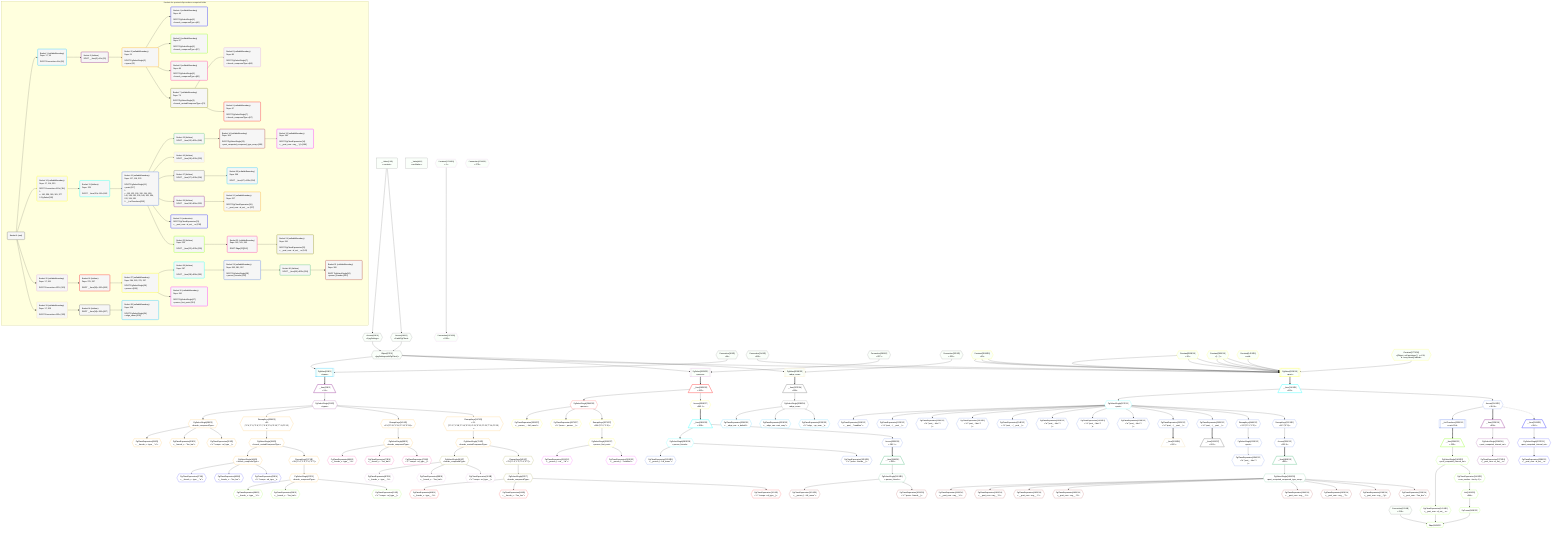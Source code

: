 %%{init: {'themeVariables': { 'fontSize': '12px'}}}%%
graph TD
    classDef path fill:#eee,stroke:#000,color:#000
    classDef plan fill:#fff,stroke-width:1px,color:#000
    classDef itemplan fill:#fff,stroke-width:2px,color:#000
    classDef unbatchedplan fill:#dff,stroke-width:1px,color:#000
    classDef sideeffectplan fill:#fcc,stroke-width:2px,color:#000
    classDef bucket fill:#f6f6f6,color:#000,stroke-width:2px,text-align:left


    %% plan dependencies
    Object17{{"Object[17∈0]<br />ᐸ{pgSettings,withPgClient}ᐳ"}}:::plan
    Access15{{"Access[15∈0]<br />ᐸ2.pgSettingsᐳ"}}:::plan
    Access16{{"Access[16∈0]<br />ᐸ2.withPgClientᐳ"}}:::plan
    Access15 & Access16 --> Object17
    __Value2["__Value[2∈0]<br />ᐸcontextᐳ"]:::plan
    __Value2 --> Access15
    __Value2 --> Access16
    __Value4["__Value[4∈0]<br />ᐸrootValueᐳ"]:::plan
    Connection18{{"Connection[18∈0]<br />ᐸ14ᐳ"}}:::plan
    Connection114{{"Connection[114∈0]<br />ᐸ110ᐳ"}}:::plan
    Connection223{{"Connection[223∈0]<br />ᐸ219ᐳ"}}:::plan
    Connection261{{"Connection[261∈0]<br />ᐸ257ᐳ"}}:::plan
    Connection325{{"Connection[325∈0]<br />ᐸ321ᐳ"}}:::plan
    PgSelect19[["PgSelect[19∈1]<br />ᐸtypesᐳ"]]:::plan
    Object17 & Connection18 --> PgSelect19
    __Item20[/"__Item[20∈2]<br />ᐸ19ᐳ"\]:::itemplan
    PgSelect19 ==> __Item20
    PgSelectSingle21{{"PgSelectSingle[21∈2]<br />ᐸtypesᐳ"}}:::plan
    __Item20 --> PgSelectSingle21
    PgSelectSingle28{{"PgSelectSingle[28∈3]<br />ᐸfrmcdc_compoundTypeᐳ"}}:::plan
    PgSelectSingle21 --> PgSelectSingle28
    PgClassExpression29{{"PgClassExpression[29∈3]<br />ᐸ__frmcdc_c...type__.”a”ᐳ"}}:::plan
    PgSelectSingle28 --> PgClassExpression29
    PgClassExpression30{{"PgClassExpression[30∈3]<br />ᐸ__frmcdc_c....”foo_bar”ᐳ"}}:::plan
    PgSelectSingle28 --> PgClassExpression30
    PgClassExpression32{{"PgClassExpression[32∈3]<br />ᐸ”c”.”compo...nd_type__)ᐳ"}}:::plan
    PgSelectSingle28 --> PgClassExpression32
    PgSelectSingle39{{"PgSelectSingle[39∈3]<br />ᐸfrmcdc_nestedCompoundTypeᐳ"}}:::plan
    RemapKeys339{{"RemapKeys[339∈3]<br />ᐸ21:{”0”:4,”1”:5,”2”:6,”3”:7,”4”:8,”5”:9,”6”:10,”7”:11,”8”:12}ᐳ"}}:::plan
    RemapKeys339 --> PgSelectSingle39
    PgSelectSingle46{{"PgSelectSingle[46∈3]<br />ᐸfrmcdc_compoundTypeᐳ"}}:::plan
    PgSelectSingle39 --> PgSelectSingle46
    PgSelectSingle57{{"PgSelectSingle[57∈3]<br />ᐸfrmcdc_compoundTypeᐳ"}}:::plan
    RemapKeys337{{"RemapKeys[337∈3]<br />ᐸ39:{”0”:4,”1”:5,”2”:6,”3”:7}ᐳ"}}:::plan
    RemapKeys337 --> PgSelectSingle57
    PgSelectSingle68{{"PgSelectSingle[68∈3]<br />ᐸfrmcdc_compoundTypeᐳ"}}:::plan
    RemapKeys341{{"RemapKeys[341∈3]<br />ᐸ21:{”0”:13,”1”:14,”2”:15,”3”:16}ᐳ"}}:::plan
    RemapKeys341 --> PgSelectSingle68
    PgSelectSingle79{{"PgSelectSingle[79∈3]<br />ᐸfrmcdc_nestedCompoundTypeᐳ"}}:::plan
    RemapKeys347{{"RemapKeys[347∈3]<br />ᐸ21:{”0”:17,”1”:18,”2”:19,”3”:20,”4”:21,”5”:22,”6”:23,”7”:24,”8”:25}ᐳ"}}:::plan
    RemapKeys347 --> PgSelectSingle79
    PgSelectSingle39 --> RemapKeys337
    PgSelectSingle21 --> RemapKeys339
    PgSelectSingle21 --> RemapKeys341
    PgSelectSingle21 --> RemapKeys347
    PgClassExpression47{{"PgClassExpression[47∈4]<br />ᐸ__frmcdc_c...type__.”a”ᐳ"}}:::plan
    PgSelectSingle46 --> PgClassExpression47
    PgClassExpression48{{"PgClassExpression[48∈4]<br />ᐸ__frmcdc_c....”foo_bar”ᐳ"}}:::plan
    PgSelectSingle46 --> PgClassExpression48
    PgClassExpression50{{"PgClassExpression[50∈4]<br />ᐸ”c”.”compo...nd_type__)ᐳ"}}:::plan
    PgSelectSingle46 --> PgClassExpression50
    PgClassExpression58{{"PgClassExpression[58∈5]<br />ᐸ__frmcdc_c...type__.”a”ᐳ"}}:::plan
    PgSelectSingle57 --> PgClassExpression58
    PgClassExpression59{{"PgClassExpression[59∈5]<br />ᐸ__frmcdc_c....”foo_bar”ᐳ"}}:::plan
    PgSelectSingle57 --> PgClassExpression59
    PgClassExpression61{{"PgClassExpression[61∈5]<br />ᐸ”c”.”compo...nd_type__)ᐳ"}}:::plan
    PgSelectSingle57 --> PgClassExpression61
    PgClassExpression69{{"PgClassExpression[69∈6]<br />ᐸ__frmcdc_c...type__.”a”ᐳ"}}:::plan
    PgSelectSingle68 --> PgClassExpression69
    PgClassExpression70{{"PgClassExpression[70∈6]<br />ᐸ__frmcdc_c....”foo_bar”ᐳ"}}:::plan
    PgSelectSingle68 --> PgClassExpression70
    PgClassExpression72{{"PgClassExpression[72∈6]<br />ᐸ”c”.”compo...nd_type__)ᐳ"}}:::plan
    PgSelectSingle68 --> PgClassExpression72
    PgSelectSingle86{{"PgSelectSingle[86∈7]<br />ᐸfrmcdc_compoundTypeᐳ"}}:::plan
    PgSelectSingle79 --> PgSelectSingle86
    PgSelectSingle97{{"PgSelectSingle[97∈7]<br />ᐸfrmcdc_compoundTypeᐳ"}}:::plan
    RemapKeys345{{"RemapKeys[345∈7]<br />ᐸ79:{”0”:4,”1”:5,”2”:6,”3”:7}ᐳ"}}:::plan
    RemapKeys345 --> PgSelectSingle97
    PgSelectSingle79 --> RemapKeys345
    PgClassExpression87{{"PgClassExpression[87∈8]<br />ᐸ__frmcdc_c...type__.”a”ᐳ"}}:::plan
    PgSelectSingle86 --> PgClassExpression87
    PgClassExpression88{{"PgClassExpression[88∈8]<br />ᐸ__frmcdc_c....”foo_bar”ᐳ"}}:::plan
    PgSelectSingle86 --> PgClassExpression88
    PgClassExpression90{{"PgClassExpression[90∈8]<br />ᐸ”c”.”compo...nd_type__)ᐳ"}}:::plan
    PgSelectSingle86 --> PgClassExpression90
    PgClassExpression98{{"PgClassExpression[98∈9]<br />ᐸ__frmcdc_c...type__.”a”ᐳ"}}:::plan
    PgSelectSingle97 --> PgClassExpression98
    PgClassExpression99{{"PgClassExpression[99∈9]<br />ᐸ__frmcdc_c....”foo_bar”ᐳ"}}:::plan
    PgSelectSingle97 --> PgClassExpression99
    PgClassExpression101{{"PgClassExpression[101∈9]<br />ᐸ”c”.”compo...nd_type__)ᐳ"}}:::plan
    PgSelectSingle97 --> PgClassExpression101
    PgSelect115[["PgSelect[115∈10]<br />ᐸpostᐳ"]]:::plan
    Constant359{{"Constant[359∈10]<br />ᐸ15ᐳ"}}:::plan
    Constant360{{"Constant[360∈10]<br />ᐸ20ᐳ"}}:::plan
    Constant361{{"Constant[361∈10]<br />ᐸ'[...]'ᐳ"}}:::plan
    Constant145{{"Constant[145∈10]<br />ᐸnullᐳ"}}:::plan
    Constant377{{"Constant[377∈10]<br />ᐸ[Object: null prototype] {   a: 419,   b: 'easy cheesy bakedᐳ"}}:::plan
    Object17 & Connection114 & Constant359 & Constant360 & Constant361 & Constant359 & Constant360 & Constant361 & Constant360 & Constant361 & Constant359 & Constant145 & Constant377 --> PgSelect115
    __Item116[/"__Item[116∈11]<br />ᐸ115ᐳ"\]:::itemplan
    PgSelect115 ==> __Item116
    PgSelectSingle117{{"PgSelectSingle[117∈11]<br />ᐸpostᐳ"}}:::plan
    __Item116 --> PgSelectSingle117
    PgClassExpression118{{"PgClassExpression[118∈12]<br />ᐸ__post__.”headline”ᐳ"}}:::plan
    PgSelectSingle117 --> PgClassExpression118
    PgClassExpression122{{"PgClassExpression[122∈12]<br />ᐸ”a”.”post_...(__post__)ᐳ"}}:::plan
    PgSelectSingle117 --> PgClassExpression122
    PgClassExpression126{{"PgClassExpression[126∈12]<br />ᐸ”a”.”post_...lder! */<br />)ᐳ"}}:::plan
    PgSelectSingle117 --> PgClassExpression126
    PgClassExpression130{{"PgClassExpression[130∈12]<br />ᐸ”a”.”post_...lder! */<br />)ᐳ"}}:::plan
    PgSelectSingle117 --> PgClassExpression130
    PgClassExpression134{{"PgClassExpression[134∈12]<br />ᐸ”a”.”post_...(__post__)ᐳ"}}:::plan
    PgSelectSingle117 --> PgClassExpression134
    PgClassExpression138{{"PgClassExpression[138∈12]<br />ᐸ”a”.”post_...lder! */<br />)ᐳ"}}:::plan
    PgSelectSingle117 --> PgClassExpression138
    PgClassExpression142{{"PgClassExpression[142∈12]<br />ᐸ”a”.”post_...lder! */<br />)ᐳ"}}:::plan
    PgSelectSingle117 --> PgClassExpression142
    PgSelectSingle152{{"PgSelectSingle[152∈12]<br />ᐸpostᐳ"}}:::plan
    RemapKeys349{{"RemapKeys[349∈12]<br />ᐸ117:{”0”:1,”1”:2}ᐳ"}}:::plan
    RemapKeys349 --> PgSelectSingle152
    PgClassExpression154{{"PgClassExpression[154∈12]<br />ᐸ”a”.”post_...lder! */<br />)ᐳ"}}:::plan
    PgSelectSingle152 --> PgClassExpression154
    PgClassExpression158{{"PgClassExpression[158∈12]<br />ᐸ”a”.”post_...lder! */<br />)ᐳ"}}:::plan
    PgSelectSingle117 --> PgClassExpression158
    PgClassExpression202{{"PgClassExpression[202∈12]<br />ᐸ”a”.”post_...(__post__)ᐳ"}}:::plan
    PgSelectSingle117 --> PgClassExpression202
    PgClassExpression205{{"PgClassExpression[205∈12]<br />ᐸ”a”.”post_...(__post__)ᐳ"}}:::plan
    PgSelectSingle117 --> PgClassExpression205
    __ListTransform235[["__ListTransform[235∈12]<br />ᐸeach:234ᐳ"]]:::plan
    Access354{{"Access[354∈12]<br />ᐸ116.4ᐳ"}}:::plan
    Access354 --> __ListTransform235
    PgSelectSingle117 --> RemapKeys349
    Access351{{"Access[351∈12]<br />ᐸ352.0ᐳ"}}:::plan
    RemapKeys352{{"RemapKeys[352∈12]<br />ᐸ117:{”0”:3}ᐳ"}}:::plan
    RemapKeys352 --> Access351
    PgSelectSingle117 --> RemapKeys352
    __Item116 --> Access354
    __Item188[/"__Item[188∈13]<br />ᐸ351ᐳ"\]:::itemplan
    Access351 ==> __Item188
    PgSelectSingle189{{"PgSelectSingle[189∈13]<br />ᐸpost_computed_compound_type_arrayᐳ"}}:::plan
    __Item188 --> PgSelectSingle189
    PgClassExpression190{{"PgClassExpression[190∈14]<br />ᐸ__post_com...rray__.”a”ᐳ"}}:::plan
    PgSelectSingle189 --> PgClassExpression190
    PgClassExpression191{{"PgClassExpression[191∈14]<br />ᐸ__post_com...rray__.”b”ᐳ"}}:::plan
    PgSelectSingle189 --> PgClassExpression191
    PgClassExpression192{{"PgClassExpression[192∈14]<br />ᐸ__post_com...rray__.”c”ᐳ"}}:::plan
    PgSelectSingle189 --> PgClassExpression192
    PgClassExpression193{{"PgClassExpression[193∈14]<br />ᐸ__post_com...rray__.”d”ᐳ"}}:::plan
    PgSelectSingle189 --> PgClassExpression193
    PgClassExpression194{{"PgClassExpression[194∈14]<br />ᐸ__post_com...rray__.”e”ᐳ"}}:::plan
    PgSelectSingle189 --> PgClassExpression194
    PgClassExpression195{{"PgClassExpression[195∈14]<br />ᐸ__post_com...rray__.”f”ᐳ"}}:::plan
    PgSelectSingle189 --> PgClassExpression195
    PgClassExpression196{{"PgClassExpression[196∈14]<br />ᐸ__post_com...rray__.”g”ᐳ"}}:::plan
    PgSelectSingle189 --> PgClassExpression196
    PgClassExpression200{{"PgClassExpression[200∈14]<br />ᐸ__post_com....”foo_bar”ᐳ"}}:::plan
    PgSelectSingle189 --> PgClassExpression200
    __Item203[/"__Item[203∈16]<br />ᐸ202ᐳ"\]:::itemplan
    PgClassExpression202 ==> __Item203
    __Item206[/"__Item[206∈17]<br />ᐸ205ᐳ"\]:::itemplan
    PgClassExpression205 ==> __Item206
    __Item225[/"__Item[225∈19]<br />ᐸ354ᐳ"\]:::itemplan
    Access354 ==> __Item225
    PgSelectSingle226{{"PgSelectSingle[226∈19]<br />ᐸpost_computed_interval_setᐳ"}}:::plan
    __Item225 --> PgSelectSingle226
    PgClassExpression227{{"PgClassExpression[227∈19]<br />ᐸ__post_com...al_set__.vᐳ"}}:::plan
    PgSelectSingle226 --> PgClassExpression227
    __Item236[/"__Item[236∈21]<br />ᐸ354ᐳ"\]:::itemplan
    Access354 -.-> __Item236
    PgSelectSingle237{{"PgSelectSingle[237∈21]<br />ᐸpost_computed_interval_setᐳ"}}:::plan
    __Item236 --> PgSelectSingle237
    PgClassExpression238{{"PgClassExpression[238∈21]<br />ᐸ__post_com...al_set__.vᐳ"}}:::plan
    PgSelectSingle237 --> PgClassExpression238
    Edge242{{"Edge[242∈22]"}}:::plan
    PgClassExpression241{{"PgClassExpression[241∈22]<br />ᐸ__post_com...al_set__.vᐳ"}}:::plan
    PgCursor243{{"PgCursor[243∈22]"}}:::plan
    PgClassExpression241 & PgCursor243 & Connection223 --> Edge242
    __Item239[/"__Item[239∈22]<br />ᐸ235ᐳ"\]:::itemplan
    __ListTransform235 ==> __Item239
    PgSelectSingle240{{"PgSelectSingle[240∈22]<br />ᐸpost_computed_interval_setᐳ"}}:::plan
    __Item239 --> PgSelectSingle240
    PgSelectSingle240 --> PgClassExpression241
    List245{{"List[245∈22]<br />ᐸ244ᐳ"}}:::plan
    List245 --> PgCursor243
    PgClassExpression244{{"PgClassExpression[244∈22]<br />ᐸrow_number...tion by 1)ᐳ"}}:::plan
    PgSelectSingle240 --> PgClassExpression244
    PgClassExpression244 --> List245
    PgSelect262[["PgSelect[262∈25]<br />ᐸpersonᐳ"]]:::plan
    Object17 & Connection261 --> PgSelect262
    Connection297{{"Connection[297∈25]<br />ᐸ293ᐳ"}}:::plan
    Constant375{{"Constant[375∈25]<br />ᐸ1ᐳ"}}:::plan
    Constant375 --> Connection297
    Connection279{{"Connection[279∈25]<br />ᐸ275ᐳ"}}:::plan
    __Item263[/"__Item[263∈26]<br />ᐸ262ᐳ"\]:::itemplan
    PgSelect262 ==> __Item263
    PgSelectSingle264{{"PgSelectSingle[264∈26]<br />ᐸpersonᐳ"}}:::plan
    __Item263 --> PgSelectSingle264
    PgClassExpression265{{"PgClassExpression[265∈27]<br />ᐸ__person__...full_name”ᐳ"}}:::plan
    PgSelectSingle264 --> PgClassExpression265
    PgClassExpression267{{"PgClassExpression[267∈27]<br />ᐸ”c”.”perso..._person__)ᐳ"}}:::plan
    PgSelectSingle264 --> PgClassExpression267
    PgSelectSingle310{{"PgSelectSingle[310∈27]<br />ᐸperson_first_postᐳ"}}:::plan
    RemapKeys357{{"RemapKeys[357∈27]<br />ᐸ264:{”0”:2,”1”:3}ᐳ"}}:::plan
    RemapKeys357 --> PgSelectSingle310
    Access356{{"Access[356∈27]<br />ᐸ263.1ᐳ"}}:::plan
    __Item263 --> Access356
    PgSelectSingle264 --> RemapKeys357
    __Item281[/"__Item[281∈28]<br />ᐸ356ᐳ"\]:::itemplan
    Access356 ==> __Item281
    PgSelectSingle282{{"PgSelectSingle[282∈28]<br />ᐸperson_friendsᐳ"}}:::plan
    __Item281 --> PgSelectSingle282
    PgClassExpression283{{"PgClassExpression[283∈29]<br />ᐸ__person_f...full_name”ᐳ"}}:::plan
    PgSelectSingle282 --> PgClassExpression283
    PgClassExpression285{{"PgClassExpression[285∈29]<br />ᐸ”c”.”perso...friends__)ᐳ"}}:::plan
    PgSelectSingle282 --> PgClassExpression285
    Access355{{"Access[355∈29]<br />ᐸ281.1ᐳ"}}:::plan
    __Item281 --> Access355
    __Item299[/"__Item[299∈30]<br />ᐸ355ᐳ"\]:::itemplan
    Access355 ==> __Item299
    PgSelectSingle300{{"PgSelectSingle[300∈30]<br />ᐸperson_friendsᐳ"}}:::plan
    __Item299 --> PgSelectSingle300
    PgClassExpression301{{"PgClassExpression[301∈31]<br />ᐸ__person_f...full_name”ᐳ"}}:::plan
    PgSelectSingle300 --> PgClassExpression301
    PgClassExpression303{{"PgClassExpression[303∈31]<br />ᐸ”c”.”perso...friends__)ᐳ"}}:::plan
    PgSelectSingle300 --> PgClassExpression303
    PgClassExpression311{{"PgClassExpression[311∈32]<br />ᐸ__person_f...ost__.”id”ᐳ"}}:::plan
    PgSelectSingle310 --> PgClassExpression311
    PgClassExpression312{{"PgClassExpression[312∈32]<br />ᐸ__person_f...”headline”ᐳ"}}:::plan
    PgSelectSingle310 --> PgClassExpression312
    PgSelect326[["PgSelect[326∈33]<br />ᐸedge_caseᐳ"]]:::plan
    Object17 & Connection325 --> PgSelect326
    __Item327[/"__Item[327∈34]<br />ᐸ326ᐳ"\]:::itemplan
    PgSelect326 ==> __Item327
    PgSelectSingle328{{"PgSelectSingle[328∈34]<br />ᐸedge_caseᐳ"}}:::plan
    __Item327 --> PgSelectSingle328
    PgClassExpression329{{"PgClassExpression[329∈35]<br />ᐸ__edge_cas...s_default”ᐳ"}}:::plan
    PgSelectSingle328 --> PgClassExpression329
    PgClassExpression330{{"PgClassExpression[330∈35]<br />ᐸ__edge_cas...cast_easy”ᐳ"}}:::plan
    PgSelectSingle328 --> PgClassExpression330
    PgClassExpression332{{"PgClassExpression[332∈35]<br />ᐸ”c”.”edge_...ge_case__)ᐳ"}}:::plan
    PgSelectSingle328 --> PgClassExpression332

    %% define steps

    subgraph "Buckets for queries/v4/procedure-computed-fields"
    Bucket0("Bucket 0 (root)"):::bucket
    classDef bucket0 stroke:#696969
    class Bucket0,__Value2,__Value4,Access15,Access16,Object17,Connection18,Connection114,Connection223,Connection261,Connection325 bucket0
    Bucket1("Bucket 1 (nullableBoundary)<br />Deps: 17, 18<br /><br />ROOT Connectionᐸ14ᐳ[18]"):::bucket
    classDef bucket1 stroke:#00bfff
    class Bucket1,PgSelect19 bucket1
    Bucket2("Bucket 2 (listItem)<br />ROOT __Item{2}ᐸ19ᐳ[20]"):::bucket
    classDef bucket2 stroke:#7f007f
    class Bucket2,__Item20,PgSelectSingle21 bucket2
    Bucket3("Bucket 3 (nullableBoundary)<br />Deps: 21<br /><br />ROOT PgSelectSingle{2}ᐸtypesᐳ[21]"):::bucket
    classDef bucket3 stroke:#ffa500
    class Bucket3,PgSelectSingle28,PgClassExpression29,PgClassExpression30,PgClassExpression32,PgSelectSingle39,PgSelectSingle46,PgSelectSingle57,PgSelectSingle68,PgSelectSingle79,RemapKeys337,RemapKeys339,RemapKeys341,RemapKeys347 bucket3
    Bucket4("Bucket 4 (nullableBoundary)<br />Deps: 46<br /><br />ROOT PgSelectSingle{3}ᐸfrmcdc_compoundTypeᐳ[46]"):::bucket
    classDef bucket4 stroke:#0000ff
    class Bucket4,PgClassExpression47,PgClassExpression48,PgClassExpression50 bucket4
    Bucket5("Bucket 5 (nullableBoundary)<br />Deps: 57<br /><br />ROOT PgSelectSingle{3}ᐸfrmcdc_compoundTypeᐳ[57]"):::bucket
    classDef bucket5 stroke:#7fff00
    class Bucket5,PgClassExpression58,PgClassExpression59,PgClassExpression61 bucket5
    Bucket6("Bucket 6 (nullableBoundary)<br />Deps: 68<br /><br />ROOT PgSelectSingle{3}ᐸfrmcdc_compoundTypeᐳ[68]"):::bucket
    classDef bucket6 stroke:#ff1493
    class Bucket6,PgClassExpression69,PgClassExpression70,PgClassExpression72 bucket6
    Bucket7("Bucket 7 (nullableBoundary)<br />Deps: 79<br /><br />ROOT PgSelectSingle{3}ᐸfrmcdc_nestedCompoundTypeᐳ[79]"):::bucket
    classDef bucket7 stroke:#808000
    class Bucket7,PgSelectSingle86,PgSelectSingle97,RemapKeys345 bucket7
    Bucket8("Bucket 8 (nullableBoundary)<br />Deps: 86<br /><br />ROOT PgSelectSingle{7}ᐸfrmcdc_compoundTypeᐳ[86]"):::bucket
    classDef bucket8 stroke:#dda0dd
    class Bucket8,PgClassExpression87,PgClassExpression88,PgClassExpression90 bucket8
    Bucket9("Bucket 9 (nullableBoundary)<br />Deps: 97<br /><br />ROOT PgSelectSingle{7}ᐸfrmcdc_compoundTypeᐳ[97]"):::bucket
    classDef bucket9 stroke:#ff0000
    class Bucket9,PgClassExpression98,PgClassExpression99,PgClassExpression101 bucket9
    Bucket10("Bucket 10 (nullableBoundary)<br />Deps: 17, 114, 223<br /><br />ROOT Connectionᐸ110ᐳ[114]<br />1: <br />ᐳ: 145, 359, 360, 361, 377<br />2: PgSelect[115]"):::bucket
    classDef bucket10 stroke:#ffff00
    class Bucket10,PgSelect115,Constant145,Constant359,Constant360,Constant361,Constant377 bucket10
    Bucket11("Bucket 11 (listItem)<br />Deps: 223<br /><br />ROOT __Item{11}ᐸ115ᐳ[116]"):::bucket
    classDef bucket11 stroke:#00ffff
    class Bucket11,__Item116,PgSelectSingle117 bucket11
    Bucket12("Bucket 12 (nullableBoundary)<br />Deps: 117, 116, 223<br /><br />ROOT PgSelectSingle{11}ᐸpostᐳ[117]<br />1: <br />ᐳ: 118, 122, 126, 130, 134, 138, 142, 158, 202, 205, 349, 352, 354, 152, 154, 351<br />2: __ListTransform[235]"):::bucket
    classDef bucket12 stroke:#4169e1
    class Bucket12,PgClassExpression118,PgClassExpression122,PgClassExpression126,PgClassExpression130,PgClassExpression134,PgClassExpression138,PgClassExpression142,PgSelectSingle152,PgClassExpression154,PgClassExpression158,PgClassExpression202,PgClassExpression205,__ListTransform235,RemapKeys349,Access351,RemapKeys352,Access354 bucket12
    Bucket13("Bucket 13 (listItem)<br />ROOT __Item{13}ᐸ351ᐳ[188]"):::bucket
    classDef bucket13 stroke:#3cb371
    class Bucket13,__Item188,PgSelectSingle189 bucket13
    Bucket14("Bucket 14 (nullableBoundary)<br />Deps: 189<br /><br />ROOT PgSelectSingle{13}ᐸpost_computed_compound_type_arrayᐳ[189]"):::bucket
    classDef bucket14 stroke:#a52a2a
    class Bucket14,PgClassExpression190,PgClassExpression191,PgClassExpression192,PgClassExpression193,PgClassExpression194,PgClassExpression195,PgClassExpression196,PgClassExpression200 bucket14
    Bucket15("Bucket 15 (nullableBoundary)<br />Deps: 196<br /><br />ROOT PgClassExpression{14}ᐸ__post_com...rray__.”g”ᐳ[196]"):::bucket
    classDef bucket15 stroke:#ff00ff
    class Bucket15 bucket15
    Bucket16("Bucket 16 (listItem)<br />ROOT __Item{16}ᐸ202ᐳ[203]"):::bucket
    classDef bucket16 stroke:#f5deb3
    class Bucket16,__Item203 bucket16
    Bucket17("Bucket 17 (listItem)<br />ROOT __Item{17}ᐸ205ᐳ[206]"):::bucket
    classDef bucket17 stroke:#696969
    class Bucket17,__Item206 bucket17
    Bucket18("Bucket 18 (nullableBoundary)<br />Deps: 206<br /><br />ROOT __Item{17}ᐸ205ᐳ[206]"):::bucket
    classDef bucket18 stroke:#00bfff
    class Bucket18 bucket18
    Bucket19("Bucket 19 (listItem)<br />ROOT __Item{19}ᐸ354ᐳ[225]"):::bucket
    classDef bucket19 stroke:#7f007f
    class Bucket19,__Item225,PgSelectSingle226,PgClassExpression227 bucket19
    Bucket20("Bucket 20 (nullableBoundary)<br />Deps: 227<br /><br />ROOT PgClassExpression{19}ᐸ__post_com...al_set__.vᐳ[227]"):::bucket
    classDef bucket20 stroke:#ffa500
    class Bucket20 bucket20
    Bucket21("Bucket 21 (subroutine)<br />ROOT PgClassExpression{21}ᐸ__post_com...al_set__.vᐳ[238]"):::bucket
    classDef bucket21 stroke:#0000ff
    class Bucket21,__Item236,PgSelectSingle237,PgClassExpression238 bucket21
    Bucket22("Bucket 22 (listItem)<br />Deps: 223<br /><br />ROOT __Item{22}ᐸ235ᐳ[239]"):::bucket
    classDef bucket22 stroke:#7fff00
    class Bucket22,__Item239,PgSelectSingle240,PgClassExpression241,Edge242,PgCursor243,PgClassExpression244,List245 bucket22
    Bucket23("Bucket 23 (nullableBoundary)<br />Deps: 242, 241, 243<br /><br />ROOT Edge{22}[242]"):::bucket
    classDef bucket23 stroke:#ff1493
    class Bucket23 bucket23
    Bucket24("Bucket 24 (nullableBoundary)<br />Deps: 241<br /><br />ROOT PgClassExpression{22}ᐸ__post_com...al_set__.vᐳ[241]"):::bucket
    classDef bucket24 stroke:#808000
    class Bucket24 bucket24
    Bucket25("Bucket 25 (nullableBoundary)<br />Deps: 17, 261<br /><br />ROOT Connectionᐸ257ᐳ[261]"):::bucket
    classDef bucket25 stroke:#dda0dd
    class Bucket25,PgSelect262,Connection279,Connection297,Constant375 bucket25
    Bucket26("Bucket 26 (listItem)<br />Deps: 279, 297<br /><br />ROOT __Item{26}ᐸ262ᐳ[263]"):::bucket
    classDef bucket26 stroke:#ff0000
    class Bucket26,__Item263,PgSelectSingle264 bucket26
    Bucket27("Bucket 27 (nullableBoundary)<br />Deps: 264, 263, 279, 297<br /><br />ROOT PgSelectSingle{26}ᐸpersonᐳ[264]"):::bucket
    classDef bucket27 stroke:#ffff00
    class Bucket27,PgClassExpression265,PgClassExpression267,PgSelectSingle310,Access356,RemapKeys357 bucket27
    Bucket28("Bucket 28 (listItem)<br />Deps: 297<br /><br />ROOT __Item{28}ᐸ356ᐳ[281]"):::bucket
    classDef bucket28 stroke:#00ffff
    class Bucket28,__Item281,PgSelectSingle282 bucket28
    Bucket29("Bucket 29 (nullableBoundary)<br />Deps: 282, 281, 297<br /><br />ROOT PgSelectSingle{28}ᐸperson_friendsᐳ[282]"):::bucket
    classDef bucket29 stroke:#4169e1
    class Bucket29,PgClassExpression283,PgClassExpression285,Access355 bucket29
    Bucket30("Bucket 30 (listItem)<br />ROOT __Item{30}ᐸ355ᐳ[299]"):::bucket
    classDef bucket30 stroke:#3cb371
    class Bucket30,__Item299,PgSelectSingle300 bucket30
    Bucket31("Bucket 31 (nullableBoundary)<br />Deps: 300<br /><br />ROOT PgSelectSingle{30}ᐸperson_friendsᐳ[300]"):::bucket
    classDef bucket31 stroke:#a52a2a
    class Bucket31,PgClassExpression301,PgClassExpression303 bucket31
    Bucket32("Bucket 32 (nullableBoundary)<br />Deps: 310<br /><br />ROOT PgSelectSingle{27}ᐸperson_first_postᐳ[310]"):::bucket
    classDef bucket32 stroke:#ff00ff
    class Bucket32,PgClassExpression311,PgClassExpression312 bucket32
    Bucket33("Bucket 33 (nullableBoundary)<br />Deps: 17, 325<br /><br />ROOT Connectionᐸ321ᐳ[325]"):::bucket
    classDef bucket33 stroke:#f5deb3
    class Bucket33,PgSelect326 bucket33
    Bucket34("Bucket 34 (listItem)<br />ROOT __Item{34}ᐸ326ᐳ[327]"):::bucket
    classDef bucket34 stroke:#696969
    class Bucket34,__Item327,PgSelectSingle328 bucket34
    Bucket35("Bucket 35 (nullableBoundary)<br />Deps: 328<br /><br />ROOT PgSelectSingle{34}ᐸedge_caseᐳ[328]"):::bucket
    classDef bucket35 stroke:#00bfff
    class Bucket35,PgClassExpression329,PgClassExpression330,PgClassExpression332 bucket35
    Bucket0 --> Bucket1 & Bucket10 & Bucket25 & Bucket33
    Bucket1 --> Bucket2
    Bucket2 --> Bucket3
    Bucket3 --> Bucket4 & Bucket5 & Bucket6 & Bucket7
    Bucket7 --> Bucket8 & Bucket9
    Bucket10 --> Bucket11
    Bucket11 --> Bucket12
    Bucket12 --> Bucket13 & Bucket16 & Bucket17 & Bucket19 & Bucket21 & Bucket22
    Bucket13 --> Bucket14
    Bucket14 --> Bucket15
    Bucket17 --> Bucket18
    Bucket19 --> Bucket20
    Bucket22 --> Bucket23
    Bucket23 --> Bucket24
    Bucket25 --> Bucket26
    Bucket26 --> Bucket27
    Bucket27 --> Bucket28 & Bucket32
    Bucket28 --> Bucket29
    Bucket29 --> Bucket30
    Bucket30 --> Bucket31
    Bucket33 --> Bucket34
    Bucket34 --> Bucket35
    classDef unary fill:#fafffa,borderWidth:8px
    class Object17,Access15,Access16,__Value2,__Value4,Connection18,Connection114,Connection223,Connection261,Connection325,PgSelect19,PgSelect115,Constant145,Constant359,Constant360,Constant361,Constant377,PgSelect262,Connection297,Connection279,Constant375,PgSelect326 unary
    end